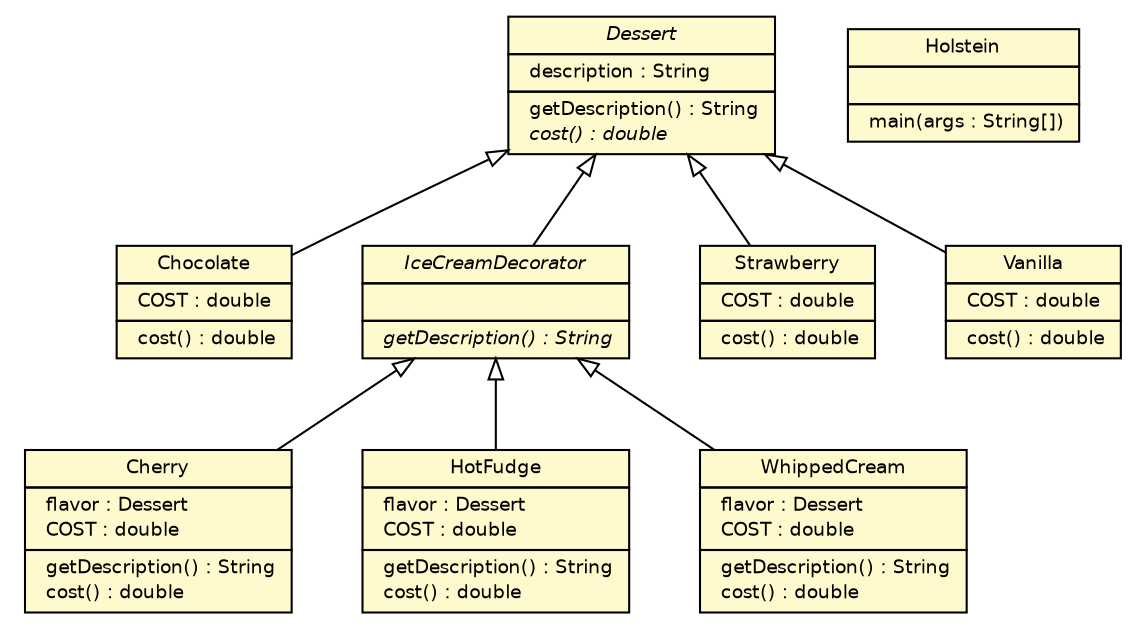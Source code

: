 #!/usr/local/bin/dot
#
# Class diagram 
# Generated by UMLGraph version R5_7_2-3-gee82a7 (http://www.umlgraph.org/)
#

digraph G {
	edge [fontname="Helvetica",fontsize=10,labelfontname="Helvetica",labelfontsize=10];
	node [fontname="Helvetica",fontsize=10,shape=plaintext];
	nodesep=0.25;
	ranksep=0.5;
	// Holstein.Cherry
	c0 [label=<<table title="Holstein.Cherry" border="0" cellborder="1" cellspacing="0" cellpadding="2" port="p" bgcolor="LemonChiffon">
		<tr><td><table border="0" cellspacing="0" cellpadding="1">
<tr><td align="center" balign="center"> Cherry </td></tr>
		</table></td></tr>
		<tr><td><table border="0" cellspacing="0" cellpadding="1">
<tr><td align="left" balign="left">  flavor : Dessert </td></tr>
<tr><td align="left" balign="left">  COST : double </td></tr>
		</table></td></tr>
		<tr><td><table border="0" cellspacing="0" cellpadding="1">
<tr><td align="left" balign="left">  getDescription() : String </td></tr>
<tr><td align="left" balign="left">  cost() : double </td></tr>
		</table></td></tr>
		</table>>, URL="null", fontname="Helvetica", fontcolor="black", fontsize=9.0];
	// Holstein.Chocolate
	c1 [label=<<table title="Holstein.Chocolate" border="0" cellborder="1" cellspacing="0" cellpadding="2" port="p" bgcolor="LemonChiffon">
		<tr><td><table border="0" cellspacing="0" cellpadding="1">
<tr><td align="center" balign="center"> Chocolate </td></tr>
		</table></td></tr>
		<tr><td><table border="0" cellspacing="0" cellpadding="1">
<tr><td align="left" balign="left">  COST : double </td></tr>
		</table></td></tr>
		<tr><td><table border="0" cellspacing="0" cellpadding="1">
<tr><td align="left" balign="left">  cost() : double </td></tr>
		</table></td></tr>
		</table>>, URL="null", fontname="Helvetica", fontcolor="black", fontsize=9.0];
	// Holstein.Dessert
	c2 [label=<<table title="Holstein.Dessert" border="0" cellborder="1" cellspacing="0" cellpadding="2" port="p" bgcolor="LemonChiffon">
		<tr><td><table border="0" cellspacing="0" cellpadding="1">
<tr><td align="center" balign="center"><font face="Helvetica-Oblique"> Dessert </font></td></tr>
		</table></td></tr>
		<tr><td><table border="0" cellspacing="0" cellpadding="1">
<tr><td align="left" balign="left">  description : String </td></tr>
		</table></td></tr>
		<tr><td><table border="0" cellspacing="0" cellpadding="1">
<tr><td align="left" balign="left">  getDescription() : String </td></tr>
<tr><td align="left" balign="left"><font face="Helvetica-Oblique" point-size="9.0">  cost() : double </font></td></tr>
		</table></td></tr>
		</table>>, URL="null", fontname="Helvetica", fontcolor="black", fontsize=9.0];
	// Holstein.Holstein
	c3 [label=<<table title="Holstein.Holstein" border="0" cellborder="1" cellspacing="0" cellpadding="2" port="p" bgcolor="LemonChiffon">
		<tr><td><table border="0" cellspacing="0" cellpadding="1">
<tr><td align="center" balign="center"> Holstein </td></tr>
		</table></td></tr>
		<tr><td><table border="0" cellspacing="0" cellpadding="1">
<tr><td align="left" balign="left">  </td></tr>
		</table></td></tr>
		<tr><td><table border="0" cellspacing="0" cellpadding="1">
<tr><td align="left" balign="left">  main(args : String[]) </td></tr>
		</table></td></tr>
		</table>>, URL="null", fontname="Helvetica", fontcolor="black", fontsize=9.0];
	// Holstein.HotFudge
	c4 [label=<<table title="Holstein.HotFudge" border="0" cellborder="1" cellspacing="0" cellpadding="2" port="p" bgcolor="LemonChiffon">
		<tr><td><table border="0" cellspacing="0" cellpadding="1">
<tr><td align="center" balign="center"> HotFudge </td></tr>
		</table></td></tr>
		<tr><td><table border="0" cellspacing="0" cellpadding="1">
<tr><td align="left" balign="left">  flavor : Dessert </td></tr>
<tr><td align="left" balign="left">  COST : double </td></tr>
		</table></td></tr>
		<tr><td><table border="0" cellspacing="0" cellpadding="1">
<tr><td align="left" balign="left">  getDescription() : String </td></tr>
<tr><td align="left" balign="left">  cost() : double </td></tr>
		</table></td></tr>
		</table>>, URL="null", fontname="Helvetica", fontcolor="black", fontsize=9.0];
	// Holstein.IceCreamDecorator
	c5 [label=<<table title="Holstein.IceCreamDecorator" border="0" cellborder="1" cellspacing="0" cellpadding="2" port="p" bgcolor="LemonChiffon">
		<tr><td><table border="0" cellspacing="0" cellpadding="1">
<tr><td align="center" balign="center"><font face="Helvetica-Oblique"> IceCreamDecorator </font></td></tr>
		</table></td></tr>
		<tr><td><table border="0" cellspacing="0" cellpadding="1">
<tr><td align="left" balign="left">  </td></tr>
		</table></td></tr>
		<tr><td><table border="0" cellspacing="0" cellpadding="1">
<tr><td align="left" balign="left"><font face="Helvetica-Oblique" point-size="9.0">  getDescription() : String </font></td></tr>
		</table></td></tr>
		</table>>, URL="null", fontname="Helvetica", fontcolor="black", fontsize=9.0];
	// Holstein.Strawberry
	c6 [label=<<table title="Holstein.Strawberry" border="0" cellborder="1" cellspacing="0" cellpadding="2" port="p" bgcolor="LemonChiffon">
		<tr><td><table border="0" cellspacing="0" cellpadding="1">
<tr><td align="center" balign="center"> Strawberry </td></tr>
		</table></td></tr>
		<tr><td><table border="0" cellspacing="0" cellpadding="1">
<tr><td align="left" balign="left">  COST : double </td></tr>
		</table></td></tr>
		<tr><td><table border="0" cellspacing="0" cellpadding="1">
<tr><td align="left" balign="left">  cost() : double </td></tr>
		</table></td></tr>
		</table>>, URL="null", fontname="Helvetica", fontcolor="black", fontsize=9.0];
	// Holstein.Vanilla
	c7 [label=<<table title="Holstein.Vanilla" border="0" cellborder="1" cellspacing="0" cellpadding="2" port="p" bgcolor="LemonChiffon">
		<tr><td><table border="0" cellspacing="0" cellpadding="1">
<tr><td align="center" balign="center"> Vanilla </td></tr>
		</table></td></tr>
		<tr><td><table border="0" cellspacing="0" cellpadding="1">
<tr><td align="left" balign="left">  COST : double </td></tr>
		</table></td></tr>
		<tr><td><table border="0" cellspacing="0" cellpadding="1">
<tr><td align="left" balign="left">  cost() : double </td></tr>
		</table></td></tr>
		</table>>, URL="null", fontname="Helvetica", fontcolor="black", fontsize=9.0];
	// Holstein.WhippedCream
	c8 [label=<<table title="Holstein.WhippedCream" border="0" cellborder="1" cellspacing="0" cellpadding="2" port="p" bgcolor="LemonChiffon">
		<tr><td><table border="0" cellspacing="0" cellpadding="1">
<tr><td align="center" balign="center"> WhippedCream </td></tr>
		</table></td></tr>
		<tr><td><table border="0" cellspacing="0" cellpadding="1">
<tr><td align="left" balign="left">  flavor : Dessert </td></tr>
<tr><td align="left" balign="left">  COST : double </td></tr>
		</table></td></tr>
		<tr><td><table border="0" cellspacing="0" cellpadding="1">
<tr><td align="left" balign="left">  getDescription() : String </td></tr>
<tr><td align="left" balign="left">  cost() : double </td></tr>
		</table></td></tr>
		</table>>, URL="null", fontname="Helvetica", fontcolor="black", fontsize=9.0];
	//Holstein.Cherry extends Holstein.IceCreamDecorator
	c5:p -> c0:p [dir=back,arrowtail=empty];
	//Holstein.Chocolate extends Holstein.Dessert
	c2:p -> c1:p [dir=back,arrowtail=empty];
	//Holstein.HotFudge extends Holstein.IceCreamDecorator
	c5:p -> c4:p [dir=back,arrowtail=empty];
	//Holstein.IceCreamDecorator extends Holstein.Dessert
	c2:p -> c5:p [dir=back,arrowtail=empty];
	//Holstein.Strawberry extends Holstein.Dessert
	c2:p -> c6:p [dir=back,arrowtail=empty];
	//Holstein.Vanilla extends Holstein.Dessert
	c2:p -> c7:p [dir=back,arrowtail=empty];
	//Holstein.WhippedCream extends Holstein.IceCreamDecorator
	c5:p -> c8:p [dir=back,arrowtail=empty];
}

